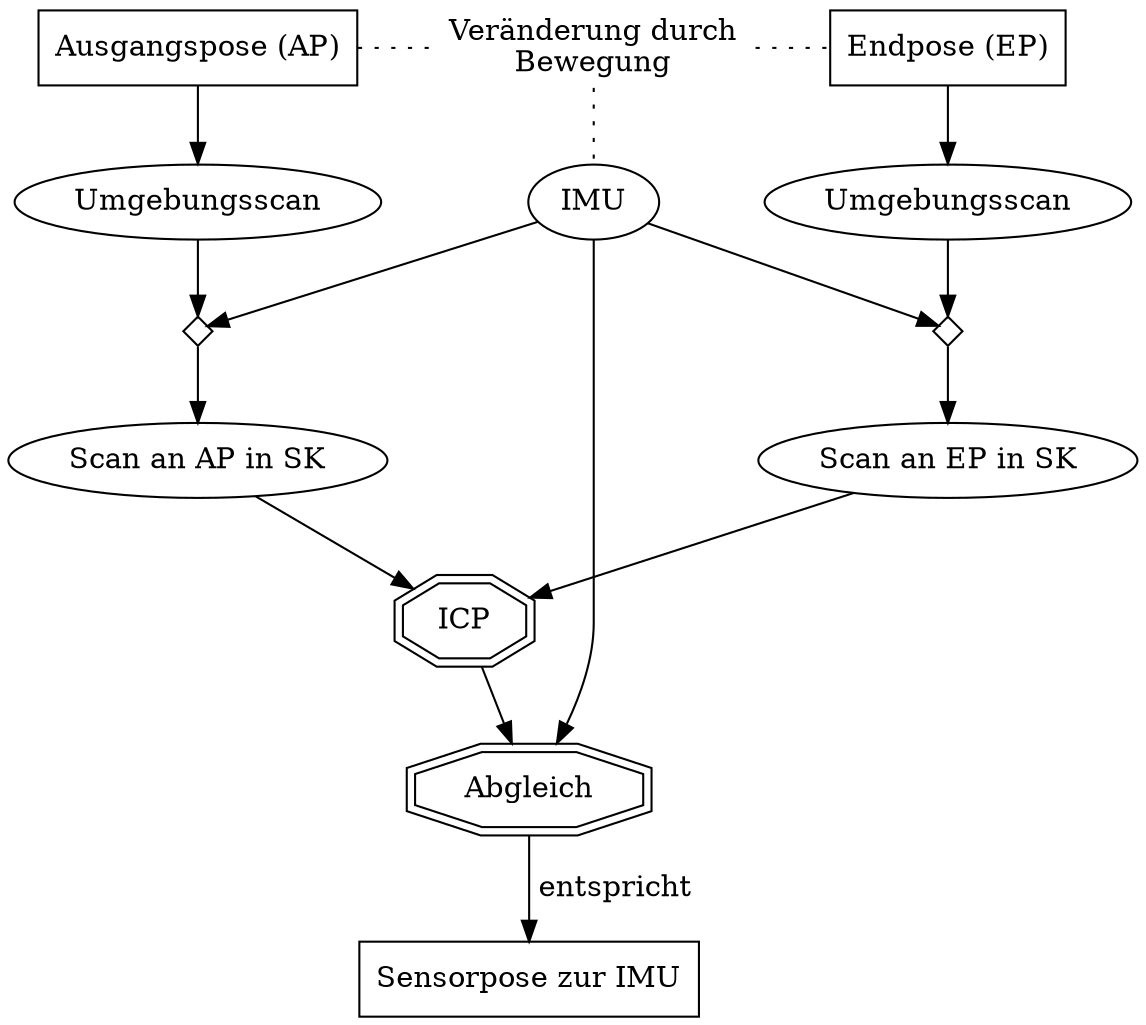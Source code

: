 digraph SC {
	Ausgangspose [shape=rectangle, label="Ausgangspose (AP)", group=g1];
	Bewegung [shape=none, label="Veränderung durch\nBewegung" , group=g2];
	Endpose [shape=rectangle, label="Endpose (EP)", group=g3];
	MontagePose [shape=rectangle, label="Sensorpose zur IMU", group=g2];
	ICP [shape=doubleoctagon, label="ICP", group=g2];
	IMU [label="IMU", group=g2];
	Abgleich [shape=doubleoctagon, label="Abgleich", group=g2];

	Scan_AP [label="Umgebungsscan", group=g1];
	Scan_zu_SK1 [shape=diamond, width=0.2, height=0.2, label="", group=g1];
	Scan_AP_SK [label="Scan an AP in SK", group=g1];
	Scan_EP [label="Umgebungsscan", group=g3];
	Scan_zu_SK2 [shape=diamond, width=0.2, height=0.2, label="", group=g3];
	Scan_EP_SK [label="Scan an EP in SK", group=g3];

	{
		rank=same;
			Ausgangspose; Endpose; Bewegung;
	}

	{
		rank=same;
			Scan_zu_SK1; Scan_zu_SK2;
	}

	Ausgangspose -> Bewegung [style=dotted, arrowhead=none];
	Bewegung -> Endpose [style=dotted, arrowhead=none];
	Bewegung -> IMU [style=dotted, arrowhead=none];
	Ausgangspose -> Scan_AP;
	Endpose -> Scan_EP;

	Scan_AP -> Scan_zu_SK1 -> Scan_AP_SK -> ICP;
	Scan_EP -> Scan_zu_SK2 -> Scan_EP_SK -> ICP;
	ICP -> Abgleich;

	IMU -> Scan_zu_SK1;
	IMU -> Scan_zu_SK2;
	IMU -> Abgleich;
	
	Abgleich -> MontagePose [label=" entspricht"];
}